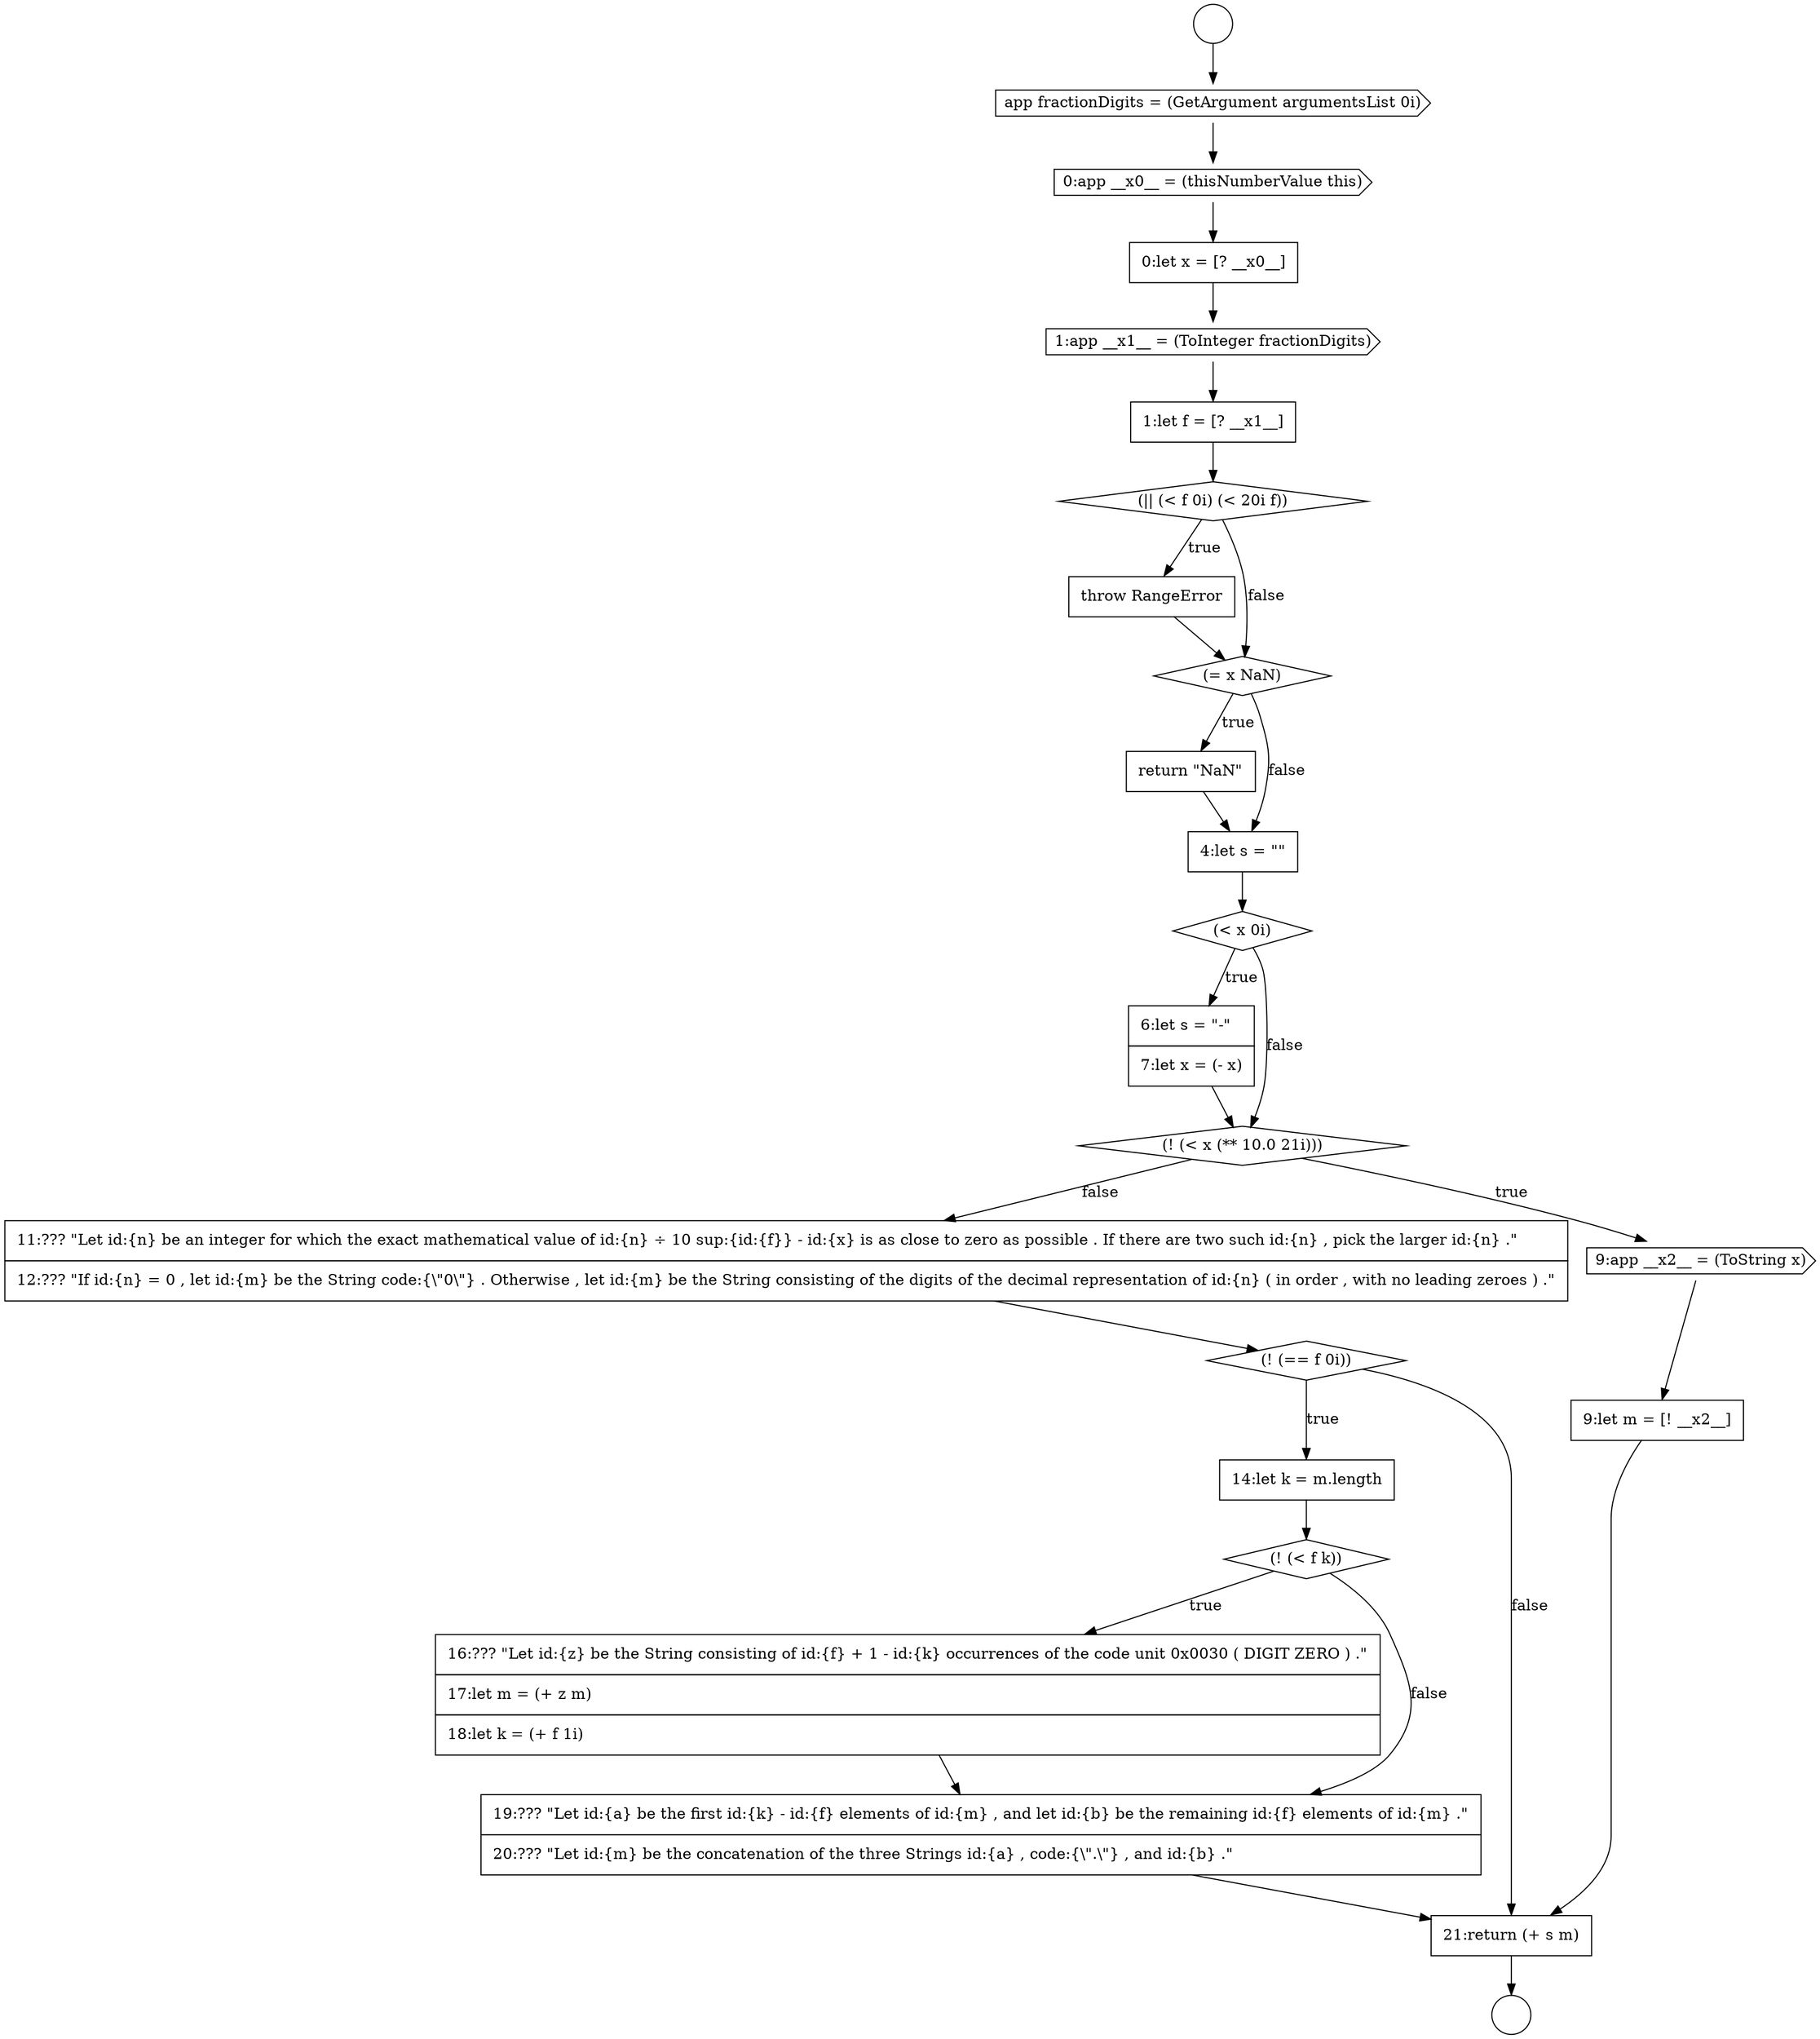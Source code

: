 digraph {
  node10987 [shape=circle label=" " color="black" fillcolor="white" style=filled]
  node11008 [shape=none, margin=0, label=<<font color="black">
    <table border="0" cellborder="1" cellspacing="0" cellpadding="10">
      <tr><td align="left">16:??? &quot;Let id:{z} be the String consisting of id:{f} + 1 - id:{k} occurrences of the code unit 0x0030 ( DIGIT ZERO ) .&quot;</td></tr>
      <tr><td align="left">17:let m = (+ z m)</td></tr>
      <tr><td align="left">18:let k = (+ f 1i)</td></tr>
    </table>
  </font>> color="black" fillcolor="white" style=filled]
  node10991 [shape=none, margin=0, label=<<font color="black">
    <table border="0" cellborder="1" cellspacing="0" cellpadding="10">
      <tr><td align="left">0:let x = [? __x0__]</td></tr>
    </table>
  </font>> color="black" fillcolor="white" style=filled]
  node11004 [shape=none, margin=0, label=<<font color="black">
    <table border="0" cellborder="1" cellspacing="0" cellpadding="10">
      <tr><td align="left">11:??? &quot;Let id:{n} be an integer for which the exact mathematical value of id:{n} &divide; 10 sup:{id:{f}} - id:{x} is as close to zero as possible . If there are two such id:{n} , pick the larger id:{n} .&quot;</td></tr>
      <tr><td align="left">12:??? &quot;If id:{n} = 0 , let id:{m} be the String code:{\&quot;0\&quot;} . Otherwise , let id:{m} be the String consisting of the digits of the decimal representation of id:{n} ( in order , with no leading zeroes ) .&quot;</td></tr>
    </table>
  </font>> color="black" fillcolor="white" style=filled]
  node11007 [shape=diamond, label=<<font color="black">(! (&lt; f k))</font>> color="black" fillcolor="white" style=filled]
  node11000 [shape=none, margin=0, label=<<font color="black">
    <table border="0" cellborder="1" cellspacing="0" cellpadding="10">
      <tr><td align="left">6:let s = &quot;-&quot;</td></tr>
      <tr><td align="left">7:let x = (- x)</td></tr>
    </table>
  </font>> color="black" fillcolor="white" style=filled]
  node10993 [shape=none, margin=0, label=<<font color="black">
    <table border="0" cellborder="1" cellspacing="0" cellpadding="10">
      <tr><td align="left">1:let f = [? __x1__]</td></tr>
    </table>
  </font>> color="black" fillcolor="white" style=filled]
  node11006 [shape=none, margin=0, label=<<font color="black">
    <table border="0" cellborder="1" cellspacing="0" cellpadding="10">
      <tr><td align="left">14:let k = m.length</td></tr>
    </table>
  </font>> color="black" fillcolor="white" style=filled]
  node10989 [shape=cds, label=<<font color="black">app fractionDigits = (GetArgument argumentsList 0i)</font>> color="black" fillcolor="white" style=filled]
  node11002 [shape=cds, label=<<font color="black">9:app __x2__ = (ToString x)</font>> color="black" fillcolor="white" style=filled]
  node10995 [shape=none, margin=0, label=<<font color="black">
    <table border="0" cellborder="1" cellspacing="0" cellpadding="10">
      <tr><td align="left">throw RangeError</td></tr>
    </table>
  </font>> color="black" fillcolor="white" style=filled]
  node10994 [shape=diamond, label=<<font color="black">(|| (&lt; f 0i) (&lt; 20i f))</font>> color="black" fillcolor="white" style=filled]
  node10988 [shape=circle label=" " color="black" fillcolor="white" style=filled]
  node11010 [shape=none, margin=0, label=<<font color="black">
    <table border="0" cellborder="1" cellspacing="0" cellpadding="10">
      <tr><td align="left">21:return (+ s m)</td></tr>
    </table>
  </font>> color="black" fillcolor="white" style=filled]
  node10997 [shape=none, margin=0, label=<<font color="black">
    <table border="0" cellborder="1" cellspacing="0" cellpadding="10">
      <tr><td align="left">return &quot;NaN&quot;</td></tr>
    </table>
  </font>> color="black" fillcolor="white" style=filled]
  node10999 [shape=diamond, label=<<font color="black">(&lt; x 0i)</font>> color="black" fillcolor="white" style=filled]
  node10990 [shape=cds, label=<<font color="black">0:app __x0__ = (thisNumberValue this)</font>> color="black" fillcolor="white" style=filled]
  node11003 [shape=none, margin=0, label=<<font color="black">
    <table border="0" cellborder="1" cellspacing="0" cellpadding="10">
      <tr><td align="left">9:let m = [! __x2__]</td></tr>
    </table>
  </font>> color="black" fillcolor="white" style=filled]
  node10992 [shape=cds, label=<<font color="black">1:app __x1__ = (ToInteger fractionDigits)</font>> color="black" fillcolor="white" style=filled]
  node11005 [shape=diamond, label=<<font color="black">(! (== f 0i))</font>> color="black" fillcolor="white" style=filled]
  node10996 [shape=diamond, label=<<font color="black">(= x NaN)</font>> color="black" fillcolor="white" style=filled]
  node11001 [shape=diamond, label=<<font color="black">(! (&lt; x (** 10.0 21i)))</font>> color="black" fillcolor="white" style=filled]
  node10998 [shape=none, margin=0, label=<<font color="black">
    <table border="0" cellborder="1" cellspacing="0" cellpadding="10">
      <tr><td align="left">4:let s = &quot;&quot;</td></tr>
    </table>
  </font>> color="black" fillcolor="white" style=filled]
  node11009 [shape=none, margin=0, label=<<font color="black">
    <table border="0" cellborder="1" cellspacing="0" cellpadding="10">
      <tr><td align="left">19:??? &quot;Let id:{a} be the first id:{k} - id:{f} elements of id:{m} , and let id:{b} be the remaining id:{f} elements of id:{m} .&quot;</td></tr>
      <tr><td align="left">20:??? &quot;Let id:{m} be the concatenation of the three Strings id:{a} , code:{\&quot;.\&quot;} , and id:{b} .&quot;</td></tr>
    </table>
  </font>> color="black" fillcolor="white" style=filled]
  node10991 -> node10992 [ color="black"]
  node11010 -> node10988 [ color="black"]
  node11002 -> node11003 [ color="black"]
  node10995 -> node10996 [ color="black"]
  node10992 -> node10993 [ color="black"]
  node10993 -> node10994 [ color="black"]
  node10997 -> node10998 [ color="black"]
  node10998 -> node10999 [ color="black"]
  node11006 -> node11007 [ color="black"]
  node11000 -> node11001 [ color="black"]
  node11003 -> node11010 [ color="black"]
  node10996 -> node10997 [label=<<font color="black">true</font>> color="black"]
  node10996 -> node10998 [label=<<font color="black">false</font>> color="black"]
  node11008 -> node11009 [ color="black"]
  node11007 -> node11008 [label=<<font color="black">true</font>> color="black"]
  node11007 -> node11009 [label=<<font color="black">false</font>> color="black"]
  node11001 -> node11002 [label=<<font color="black">true</font>> color="black"]
  node11001 -> node11004 [label=<<font color="black">false</font>> color="black"]
  node11005 -> node11006 [label=<<font color="black">true</font>> color="black"]
  node11005 -> node11010 [label=<<font color="black">false</font>> color="black"]
  node10987 -> node10989 [ color="black"]
  node10999 -> node11000 [label=<<font color="black">true</font>> color="black"]
  node10999 -> node11001 [label=<<font color="black">false</font>> color="black"]
  node11009 -> node11010 [ color="black"]
  node10990 -> node10991 [ color="black"]
  node11004 -> node11005 [ color="black"]
  node10989 -> node10990 [ color="black"]
  node10994 -> node10995 [label=<<font color="black">true</font>> color="black"]
  node10994 -> node10996 [label=<<font color="black">false</font>> color="black"]
}
